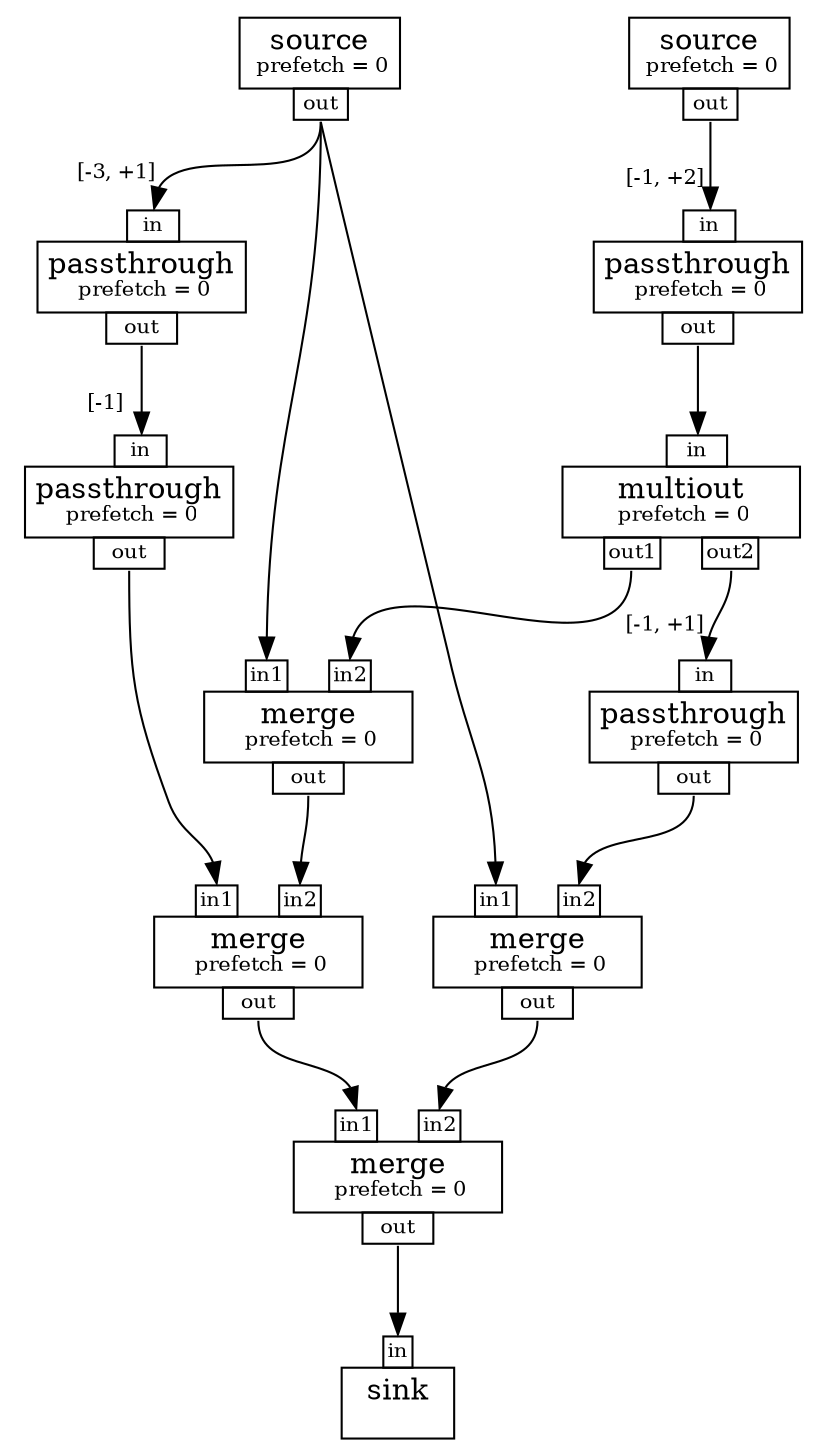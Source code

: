 digraph G{
	rankdir=TB
	filter0 [shape=plaintext label=<
<TABLE BORDER="0" CELLBORDER="0" CELLSPACING="0" CELLPADDING="0"><TR><TD COLSPAN="1" BORDER="1" CELLPADDING="4">source<BR/><FONT POINT-SIZE="10">&nbsp;prefetch = 0</FONT></TD></TR><TR><TD COLSPAN="1" BORDER="0"><TABLE BORDER="0" CELLBORDER="0" CELLSPACING="0" CELLPADDING="0"><TR><TD WIDTH="20"></TD><TD BORDER="1" CELLPADDING="1" PORT="out1"><FONT POINT-SIZE="10">out</FONT></TD><TD WIDTH="20"></TD></TR></TABLE></TD></TR></TABLE>
>];
	filter2 [shape=plaintext label=<
<TABLE BORDER="0" CELLBORDER="0" CELLSPACING="0" CELLPADDING="0"><TR><TD COLSPAN="1" BORDER="1" CELLPADDING="4">source<BR/><FONT POINT-SIZE="10">&nbsp;prefetch = 0</FONT></TD></TR><TR><TD COLSPAN="1" BORDER="0"><TABLE BORDER="0" CELLBORDER="0" CELLSPACING="0" CELLPADDING="0"><TR><TD WIDTH="20"></TD><TD BORDER="1" CELLPADDING="1" PORT="out3"><FONT POINT-SIZE="10">out</FONT></TD><TD WIDTH="20"></TD></TR></TABLE></TD></TR></TABLE>
>];
	filter4 [shape=plaintext label=<
<TABLE BORDER="0" CELLBORDER="0" CELLSPACING="0" CELLPADDING="0"><TR><TD WIDTH="20"></TD><TD BORDER="1" CELLPADDING="1" PORT="in5"><FONT POINT-SIZE="10">in</FONT></TD><TD WIDTH="20"></TD></TR><TR><TD COLSPAN="3" BORDER="1" CELLPADDING="4">passthrough<BR/><FONT POINT-SIZE="10">&nbsp;prefetch = 0</FONT></TD></TR><TR><TD COLSPAN="3" BORDER="0"><TABLE BORDER="0" CELLBORDER="0" CELLSPACING="0" CELLPADDING="0"><TR><TD WIDTH="20"></TD><TD BORDER="1" CELLPADDING="1" PORT="out6"><FONT POINT-SIZE="10">out</FONT></TD><TD WIDTH="20"></TD></TR></TABLE></TD></TR></TABLE>
>];
	filter7 [shape=plaintext label=<
<TABLE BORDER="0" CELLBORDER="0" CELLSPACING="0" CELLPADDING="0"><TR><TD WIDTH="20"></TD><TD BORDER="1" CELLPADDING="1" PORT="in8"><FONT POINT-SIZE="10">in</FONT></TD><TD WIDTH="20"></TD></TR><TR><TD COLSPAN="3" BORDER="1" CELLPADDING="4">passthrough<BR/><FONT POINT-SIZE="10">&nbsp;prefetch = 0</FONT></TD></TR><TR><TD COLSPAN="3" BORDER="0"><TABLE BORDER="0" CELLBORDER="0" CELLSPACING="0" CELLPADDING="0"><TR><TD WIDTH="20"></TD><TD BORDER="1" CELLPADDING="1" PORT="out9"><FONT POINT-SIZE="10">out</FONT></TD><TD WIDTH="20"></TD></TR></TABLE></TD></TR></TABLE>
>];
	filter10 [shape=plaintext label=<
<TABLE BORDER="0" CELLBORDER="0" CELLSPACING="0" CELLPADDING="0"><TR><TD WIDTH="20"></TD><TD BORDER="1" CELLPADDING="1" PORT="in11"><FONT POINT-SIZE="10">in</FONT></TD><TD WIDTH="20"></TD></TR><TR><TD COLSPAN="3" BORDER="1" CELLPADDING="4">passthrough<BR/><FONT POINT-SIZE="10">&nbsp;prefetch = 0</FONT></TD></TR><TR><TD COLSPAN="3" BORDER="0"><TABLE BORDER="0" CELLBORDER="0" CELLSPACING="0" CELLPADDING="0"><TR><TD WIDTH="20"></TD><TD BORDER="1" CELLPADDING="1" PORT="out12"><FONT POINT-SIZE="10">out</FONT></TD><TD WIDTH="20"></TD></TR></TABLE></TD></TR></TABLE>
>];
	filter13 [shape=plaintext label=<
<TABLE BORDER="0" CELLBORDER="0" CELLSPACING="0" CELLPADDING="0"><TR><TD WIDTH="20"></TD><TD BORDER="1" CELLPADDING="1" PORT="in14"><FONT POINT-SIZE="10">in</FONT></TD><TD WIDTH="20"></TD></TR><TR><TD COLSPAN="3" BORDER="1" CELLPADDING="4">passthrough<BR/><FONT POINT-SIZE="10">&nbsp;prefetch = 0</FONT></TD></TR><TR><TD COLSPAN="3" BORDER="0"><TABLE BORDER="0" CELLBORDER="0" CELLSPACING="0" CELLPADDING="0"><TR><TD WIDTH="20"></TD><TD BORDER="1" CELLPADDING="1" PORT="out15"><FONT POINT-SIZE="10">out</FONT></TD><TD WIDTH="20"></TD></TR></TABLE></TD></TR></TABLE>
>];
	filter16 [shape=plaintext label=<
<TABLE BORDER="0" CELLBORDER="0" CELLSPACING="0" CELLPADDING="0"><TR><TD WIDTH="20"></TD><TD BORDER="1" CELLPADDING="1" PORT="in17"><FONT POINT-SIZE="10">in1</FONT></TD><TD WIDTH="20"></TD><TD BORDER="1" CELLPADDING="1" PORT="in18"><FONT POINT-SIZE="10">in2</FONT></TD><TD WIDTH="20"></TD></TR><TR><TD COLSPAN="5" BORDER="1" CELLPADDING="4">merge<BR/><FONT POINT-SIZE="10">&nbsp;prefetch = 0</FONT></TD></TR><TR><TD COLSPAN="5" BORDER="0"><TABLE BORDER="0" CELLBORDER="0" CELLSPACING="0" CELLPADDING="0"><TR><TD WIDTH="20"></TD><TD BORDER="1" CELLPADDING="1" PORT="out19"><FONT POINT-SIZE="10">out</FONT></TD><TD WIDTH="20"></TD></TR></TABLE></TD></TR></TABLE>
>];
	filter20 [shape=plaintext label=<
<TABLE BORDER="0" CELLBORDER="0" CELLSPACING="0" CELLPADDING="0"><TR><TD WIDTH="20"></TD><TD BORDER="1" CELLPADDING="1" PORT="in21"><FONT POINT-SIZE="10">in1</FONT></TD><TD WIDTH="20"></TD><TD BORDER="1" CELLPADDING="1" PORT="in22"><FONT POINT-SIZE="10">in2</FONT></TD><TD WIDTH="20"></TD></TR><TR><TD COLSPAN="5" BORDER="1" CELLPADDING="4">merge<BR/><FONT POINT-SIZE="10">&nbsp;prefetch = 0</FONT></TD></TR><TR><TD COLSPAN="5" BORDER="0"><TABLE BORDER="0" CELLBORDER="0" CELLSPACING="0" CELLPADDING="0"><TR><TD WIDTH="20"></TD><TD BORDER="1" CELLPADDING="1" PORT="out23"><FONT POINT-SIZE="10">out</FONT></TD><TD WIDTH="20"></TD></TR></TABLE></TD></TR></TABLE>
>];
	filter24 [shape=plaintext label=<
<TABLE BORDER="0" CELLBORDER="0" CELLSPACING="0" CELLPADDING="0"><TR><TD WIDTH="20"></TD><TD BORDER="1" CELLPADDING="1" PORT="in25"><FONT POINT-SIZE="10">in1</FONT></TD><TD WIDTH="20"></TD><TD BORDER="1" CELLPADDING="1" PORT="in26"><FONT POINT-SIZE="10">in2</FONT></TD><TD WIDTH="20"></TD></TR><TR><TD COLSPAN="5" BORDER="1" CELLPADDING="4">merge<BR/><FONT POINT-SIZE="10">&nbsp;prefetch = 0</FONT></TD></TR><TR><TD COLSPAN="5" BORDER="0"><TABLE BORDER="0" CELLBORDER="0" CELLSPACING="0" CELLPADDING="0"><TR><TD WIDTH="20"></TD><TD BORDER="1" CELLPADDING="1" PORT="out27"><FONT POINT-SIZE="10">out</FONT></TD><TD WIDTH="20"></TD></TR></TABLE></TD></TR></TABLE>
>];
	filter28 [shape=plaintext label=<
<TABLE BORDER="0" CELLBORDER="0" CELLSPACING="0" CELLPADDING="0"><TR><TD WIDTH="20"></TD><TD BORDER="1" CELLPADDING="1" PORT="in29"><FONT POINT-SIZE="10">in1</FONT></TD><TD WIDTH="20"></TD><TD BORDER="1" CELLPADDING="1" PORT="in30"><FONT POINT-SIZE="10">in2</FONT></TD><TD WIDTH="20"></TD></TR><TR><TD COLSPAN="5" BORDER="1" CELLPADDING="4">merge<BR/><FONT POINT-SIZE="10">&nbsp;prefetch = 0</FONT></TD></TR><TR><TD COLSPAN="5" BORDER="0"><TABLE BORDER="0" CELLBORDER="0" CELLSPACING="0" CELLPADDING="0"><TR><TD WIDTH="20"></TD><TD BORDER="1" CELLPADDING="1" PORT="out31"><FONT POINT-SIZE="10">out</FONT></TD><TD WIDTH="20"></TD></TR></TABLE></TD></TR></TABLE>
>];
	filter32 [shape=plaintext label=<
<TABLE BORDER="0" CELLBORDER="0" CELLSPACING="0" CELLPADDING="0"><TR><TD WIDTH="20"></TD><TD BORDER="1" CELLPADDING="1" PORT="in33"><FONT POINT-SIZE="10">in</FONT></TD><TD WIDTH="20"></TD></TR><TR><TD COLSPAN="3" BORDER="1" CELLPADDING="4">multiout<BR/><FONT POINT-SIZE="10">&nbsp;prefetch = 0</FONT></TD></TR><TR><TD COLSPAN="3" BORDER="0"><TABLE BORDER="0" CELLBORDER="0" CELLSPACING="0" CELLPADDING="0"><TR><TD WIDTH="20"></TD><TD BORDER="1" CELLPADDING="1" PORT="out34"><FONT POINT-SIZE="10">out1</FONT></TD><TD WIDTH="20"></TD><TD BORDER="1" CELLPADDING="1" PORT="out35"><FONT POINT-SIZE="10">out2</FONT></TD><TD WIDTH="20"></TD></TR></TABLE></TD></TR></TABLE>
>];
	filter36 [shape=plaintext label=<
<TABLE BORDER="0" CELLBORDER="0" CELLSPACING="0" CELLPADDING="0"><TR><TD WIDTH="20"></TD><TD BORDER="1" CELLPADDING="1" PORT="in37"><FONT POINT-SIZE="10">in</FONT></TD><TD WIDTH="20"></TD></TR><TR><TD COLSPAN="3" BORDER="1" CELLPADDING="4">sink<BR/><FONT POINT-SIZE="10">&nbsp;</FONT></TD></TR></TABLE>
>];
	filter0:out1 -> filter4:in5 [arrowhead="normal", headlabel=<[-3, +1]     >, fontsize=10, labelangle=45, labeldistance=2.0, ];
	filter4:out6 -> filter7:in8 [arrowhead="normal", headlabel=<[-1]  >, fontsize=10, labelangle=45, labeldistance=2.0, ];
	filter2:out3 -> filter10:in11 [arrowhead="normal", headlabel=<[-1, +2]     >, fontsize=10, labelangle=45, labeldistance=2.0, ];
	filter32:out35 -> filter13:in14 [arrowhead="normal", headlabel=<[-1, +1]     >, fontsize=10, labelangle=45, labeldistance=2.0, ];
	filter7:out9 -> filter16:in17 [arrowhead="normal", headlabel=<>, fontsize=10, labelangle=45, labeldistance=2.0, ];
	filter24:out27 -> filter16:in18 [arrowhead="normal", headlabel=<>, fontsize=10, labelangle=45, labeldistance=2.0, ];
	filter16:out19 -> filter20:in21 [arrowhead="normal", headlabel=<>, fontsize=10, labelangle=45, labeldistance=2.0, ];
	filter28:out31 -> filter20:in22 [arrowhead="normal", headlabel=<>, fontsize=10, labelangle=45, labeldistance=2.0, ];
	filter0:out1 -> filter24:in25 [arrowhead="normal", headlabel=<>, fontsize=10, labelangle=45, labeldistance=2.0, ];
	filter32:out34 -> filter24:in26 [arrowhead="normal", headlabel=<>, fontsize=10, labelangle=45, labeldistance=2.0, ];
	filter0:out1 -> filter28:in29 [arrowhead="normal", headlabel=<>, fontsize=10, labelangle=45, labeldistance=2.0, ];
	filter13:out15 -> filter28:in30 [arrowhead="normal", headlabel=<>, fontsize=10, labelangle=45, labeldistance=2.0, ];
	filter10:out12 -> filter32:in33 [arrowhead="normal", headlabel=<>, fontsize=10, labelangle=45, labeldistance=2.0, ];
	filter20:out23 -> filter36:in37 [arrowhead="normal", headlabel=<>, fontsize=10, labelangle=45, labeldistance=2.0, ];
	{rank=source; filter0 filter2}
	{rank=sink; filter36}
}
